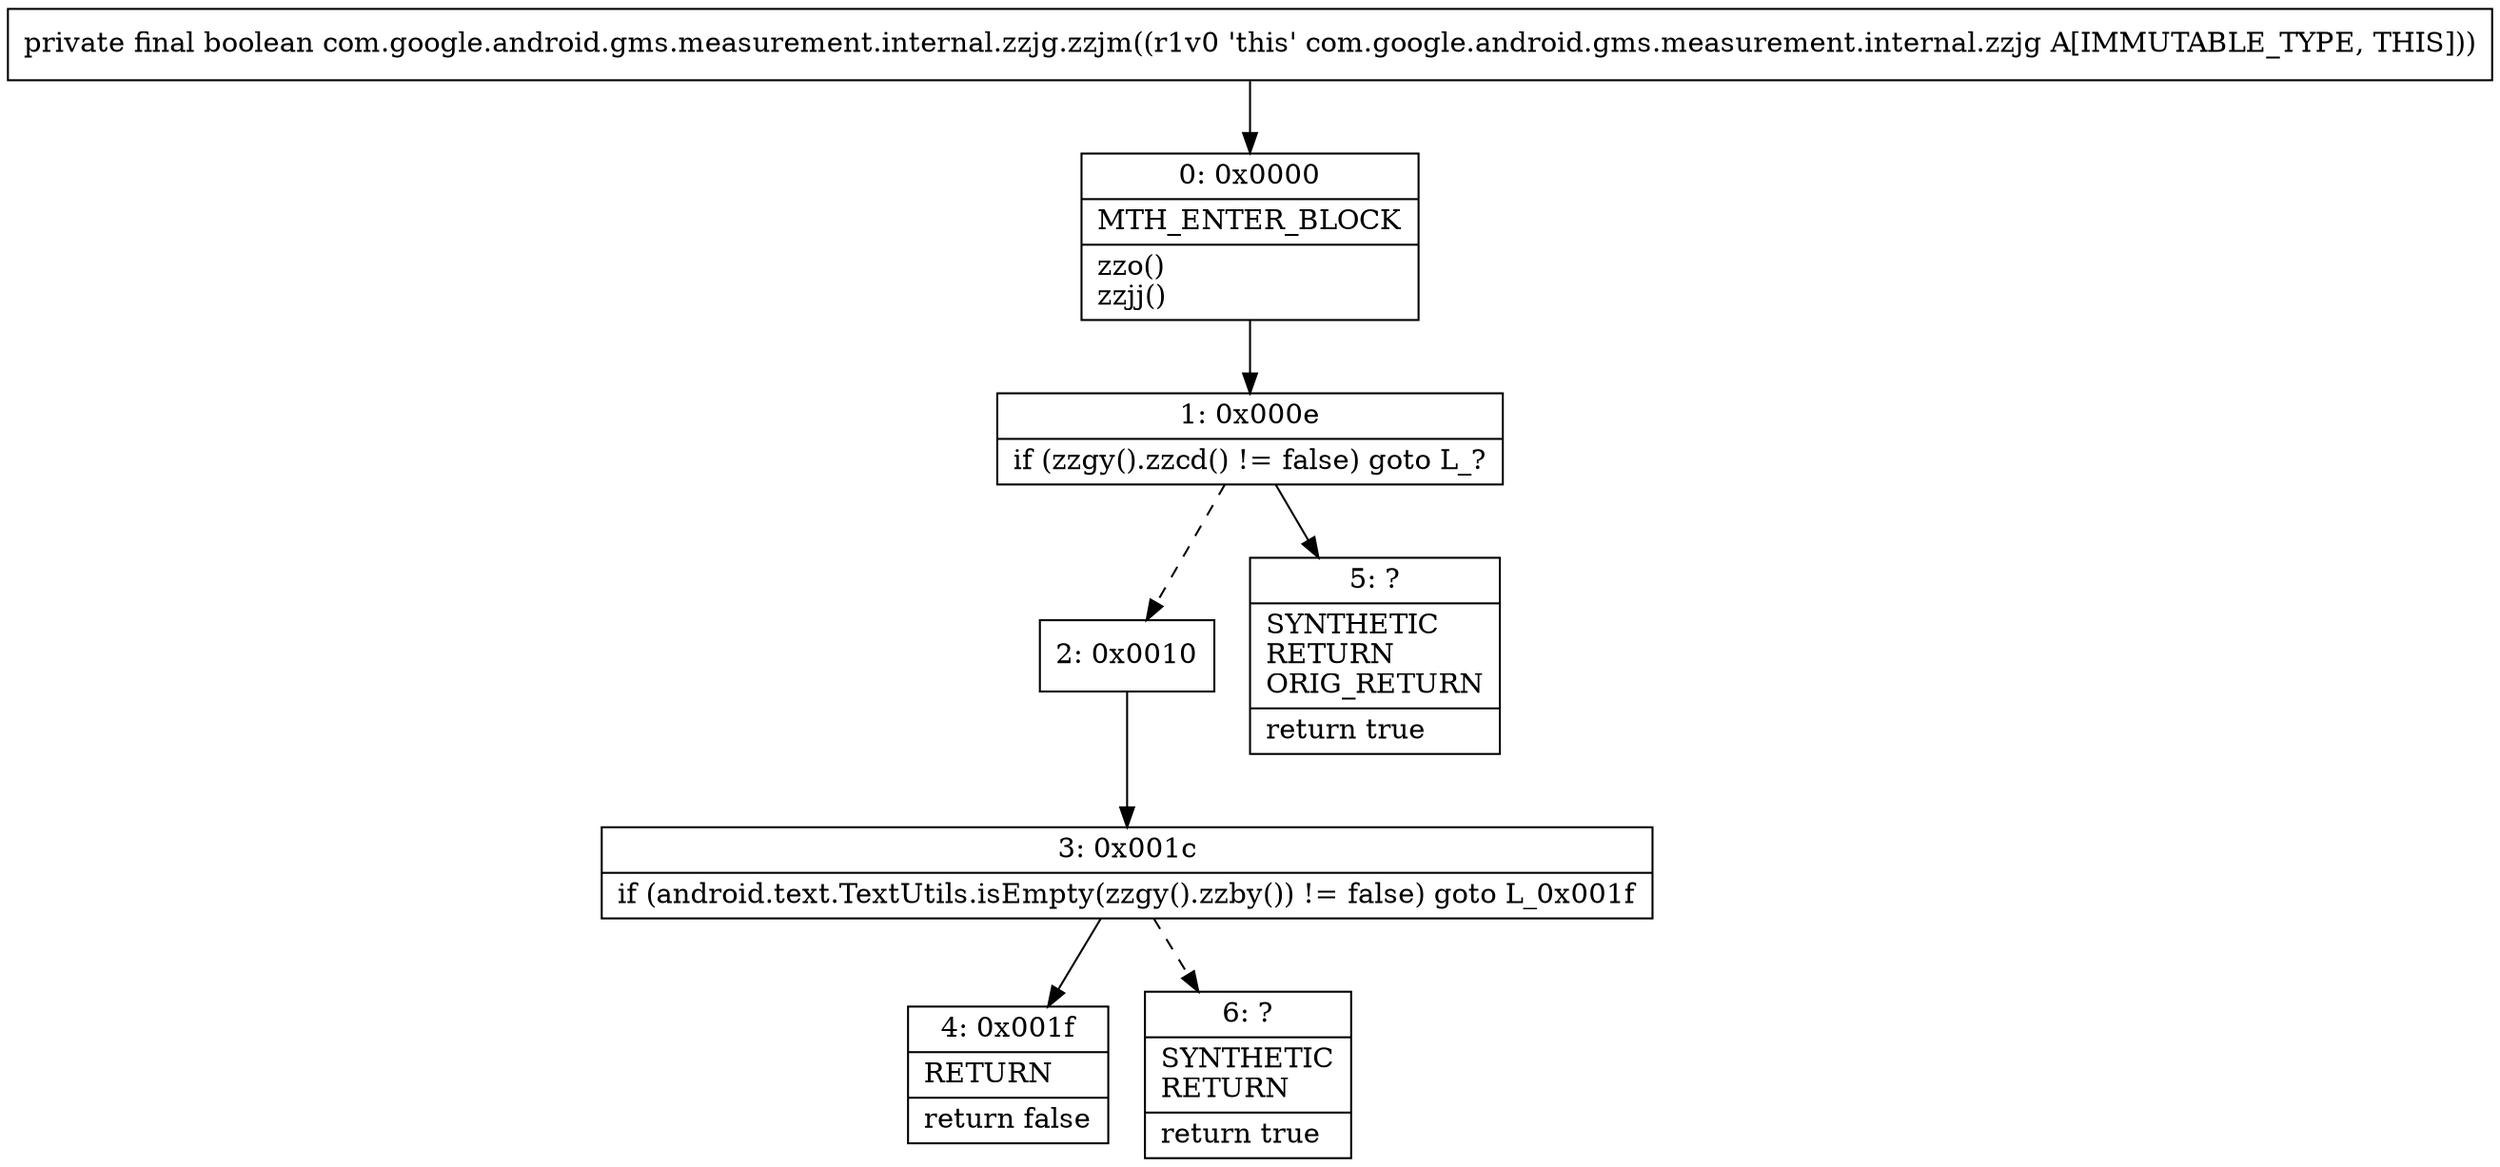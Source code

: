 digraph "CFG forcom.google.android.gms.measurement.internal.zzjg.zzjm()Z" {
Node_0 [shape=record,label="{0\:\ 0x0000|MTH_ENTER_BLOCK\l|zzo()\lzzjj()\l}"];
Node_1 [shape=record,label="{1\:\ 0x000e|if (zzgy().zzcd() != false) goto L_?\l}"];
Node_2 [shape=record,label="{2\:\ 0x0010}"];
Node_3 [shape=record,label="{3\:\ 0x001c|if (android.text.TextUtils.isEmpty(zzgy().zzby()) != false) goto L_0x001f\l}"];
Node_4 [shape=record,label="{4\:\ 0x001f|RETURN\l|return false\l}"];
Node_5 [shape=record,label="{5\:\ ?|SYNTHETIC\lRETURN\lORIG_RETURN\l|return true\l}"];
Node_6 [shape=record,label="{6\:\ ?|SYNTHETIC\lRETURN\l|return true\l}"];
MethodNode[shape=record,label="{private final boolean com.google.android.gms.measurement.internal.zzjg.zzjm((r1v0 'this' com.google.android.gms.measurement.internal.zzjg A[IMMUTABLE_TYPE, THIS])) }"];
MethodNode -> Node_0;
Node_0 -> Node_1;
Node_1 -> Node_2[style=dashed];
Node_1 -> Node_5;
Node_2 -> Node_3;
Node_3 -> Node_4;
Node_3 -> Node_6[style=dashed];
}

